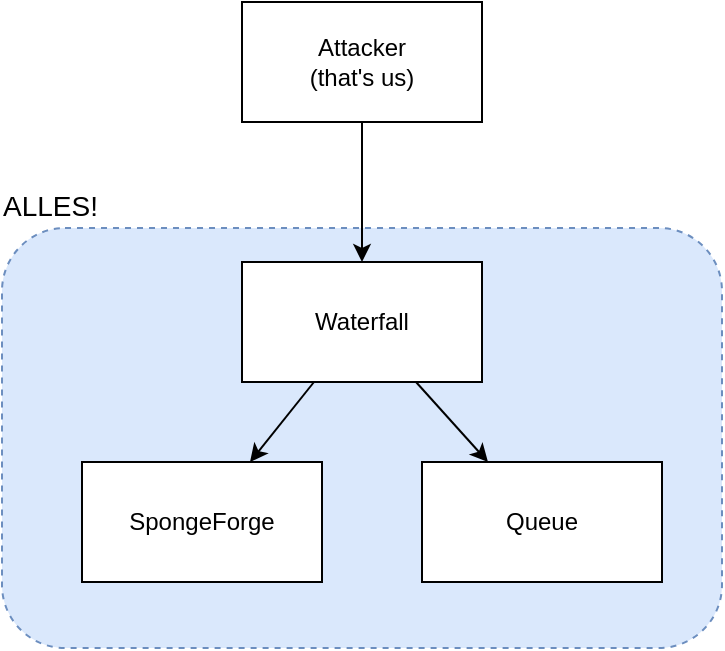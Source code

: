<mxfile version="13.0.3" type="device"><diagram id="VPnxI8LAf0CF_5TQlHCY" name="Page-1"><mxGraphModel dx="716" dy="419" grid="1" gridSize="10" guides="1" tooltips="1" connect="1" arrows="1" fold="1" page="1" pageScale="1" pageWidth="850" pageHeight="1100" math="0" shadow="0"><root><mxCell id="0"/><mxCell id="1" parent="0"/><mxCell id="Tj90aDAmpB8nhStI9uFQ-26" value="ALLES!" style="rounded=1;whiteSpace=wrap;html=1;dashed=1;align=right;fillColor=#dae8fc;strokeColor=#6c8ebf;labelPosition=left;verticalLabelPosition=top;verticalAlign=bottom;fontSize=14;spacingRight=-50;spacingLeft=0;" parent="1" vertex="1"><mxGeometry x="260" y="163" width="360" height="210" as="geometry"/></mxCell><mxCell id="Tj90aDAmpB8nhStI9uFQ-9" style="edgeStyle=none;rounded=0;jumpStyle=none;orthogonalLoop=1;jettySize=auto;html=1;" parent="1" source="Tj90aDAmpB8nhStI9uFQ-1" target="Tj90aDAmpB8nhStI9uFQ-8" edge="1"><mxGeometry relative="1" as="geometry"/></mxCell><mxCell id="i3ckRtJODCCy5qMSONGu-4" style="rounded=0;orthogonalLoop=1;jettySize=auto;html=1;" edge="1" parent="1" source="Tj90aDAmpB8nhStI9uFQ-1" target="i3ckRtJODCCy5qMSONGu-3"><mxGeometry relative="1" as="geometry"/></mxCell><mxCell id="Tj90aDAmpB8nhStI9uFQ-1" value="Waterfall" style="rounded=0;whiteSpace=wrap;html=1;" parent="1" vertex="1"><mxGeometry x="380" y="180" width="120" height="60" as="geometry"/></mxCell><mxCell id="Tj90aDAmpB8nhStI9uFQ-8" value="SpongeForge" style="rounded=0;whiteSpace=wrap;html=1;align=center;labelPosition=center;verticalLabelPosition=middle;verticalAlign=middle;spacingLeft=0;" parent="1" vertex="1"><mxGeometry x="300" y="280" width="120" height="60" as="geometry"/></mxCell><mxCell id="Tj90aDAmpB8nhStI9uFQ-11" style="edgeStyle=none;rounded=0;jumpStyle=none;orthogonalLoop=1;jettySize=auto;html=1;" parent="1" source="Tj90aDAmpB8nhStI9uFQ-10" target="Tj90aDAmpB8nhStI9uFQ-1" edge="1"><mxGeometry relative="1" as="geometry"/></mxCell><mxCell id="Tj90aDAmpB8nhStI9uFQ-10" value="Attacker&lt;br&gt;(that's us)" style="rounded=0;whiteSpace=wrap;html=1;" parent="1" vertex="1"><mxGeometry x="380" y="50" width="120" height="60" as="geometry"/></mxCell><mxCell id="i3ckRtJODCCy5qMSONGu-3" value="Queue" style="rounded=0;whiteSpace=wrap;html=1;" vertex="1" parent="1"><mxGeometry x="470" y="280" width="120" height="60" as="geometry"/></mxCell></root></mxGraphModel></diagram></mxfile>